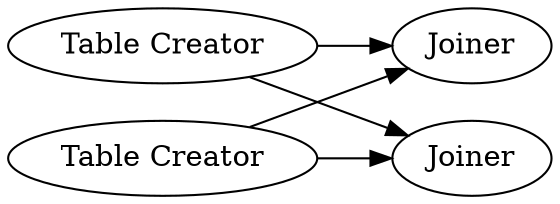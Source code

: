 digraph {
	2 -> 3
	1 -> 3
	1 -> 4
	2 -> 4
	1 [label="Table Creator"]
	4 [label=Joiner]
	3 [label=Joiner]
	2 [label="Table Creator"]
	rankdir=LR
}
